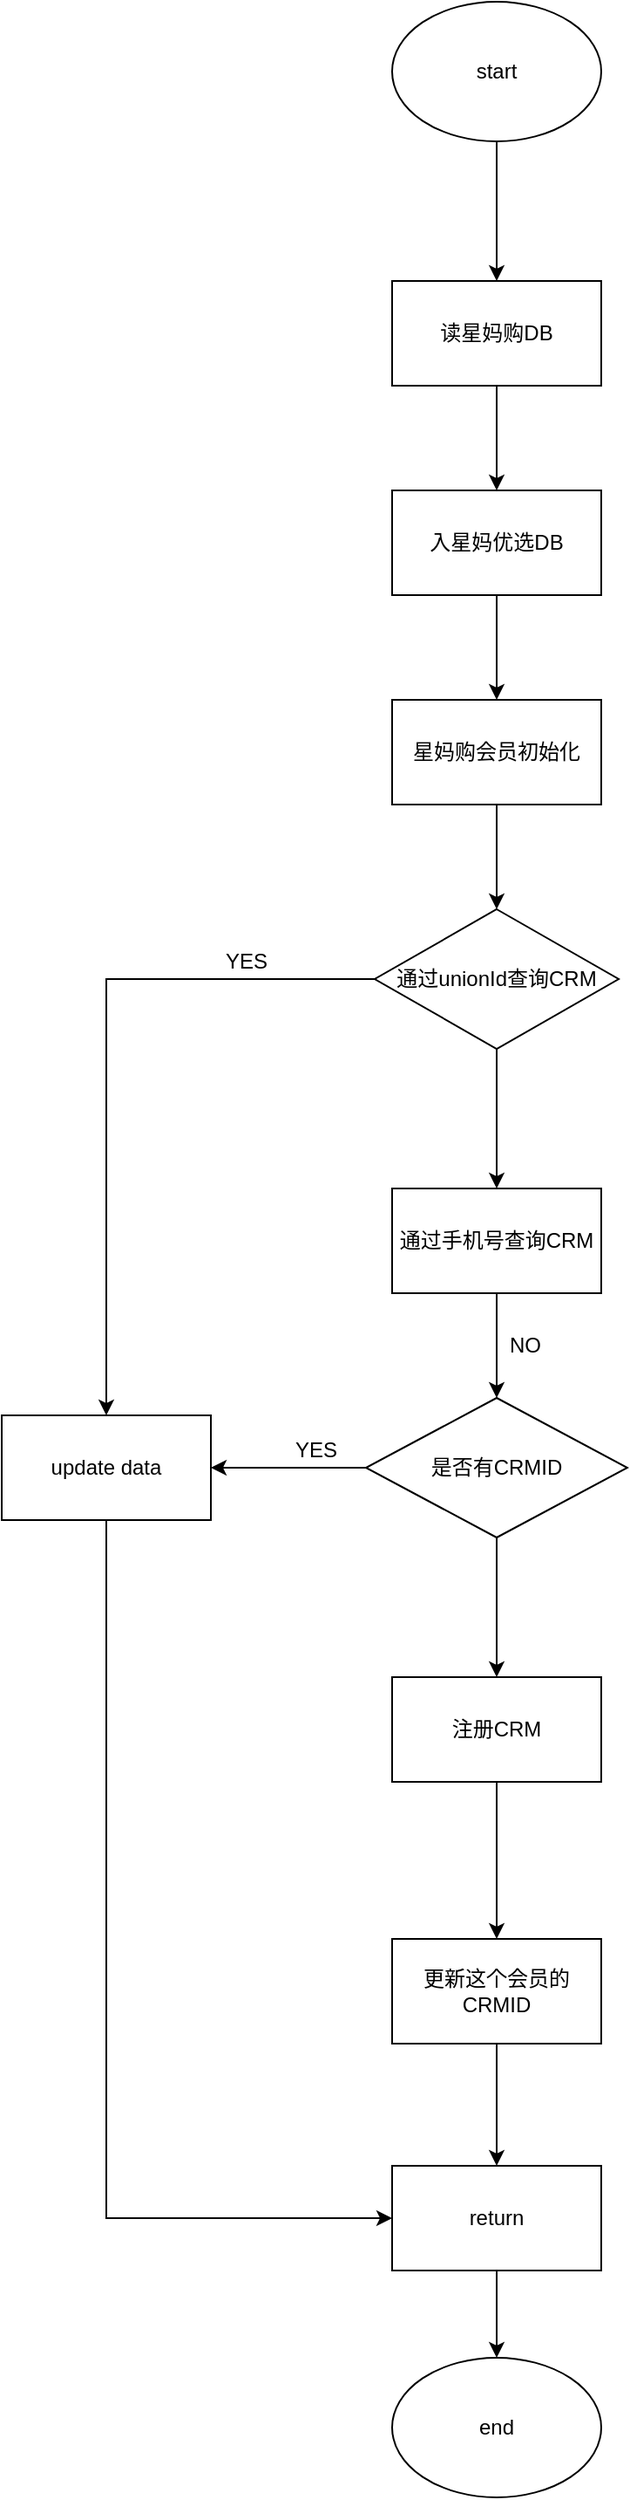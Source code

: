 <mxfile version="14.9.2" type="github">
  <diagram id="mDdXHAHIs53lfc172iaM" name="Page-1">
    <mxGraphModel dx="1662" dy="762" grid="1" gridSize="10" guides="1" tooltips="1" connect="1" arrows="1" fold="1" page="1" pageScale="1" pageWidth="827" pageHeight="1169" math="0" shadow="0">
      <root>
        <mxCell id="0" />
        <mxCell id="1" parent="0" />
        <mxCell id="VLNJXB4j1hIdG1GfbLIF-14" value="" style="edgeStyle=orthogonalEdgeStyle;rounded=0;orthogonalLoop=1;jettySize=auto;html=1;" edge="1" parent="1" source="VLNJXB4j1hIdG1GfbLIF-1" target="VLNJXB4j1hIdG1GfbLIF-2">
          <mxGeometry relative="1" as="geometry" />
        </mxCell>
        <mxCell id="VLNJXB4j1hIdG1GfbLIF-1" value="start" style="ellipse;whiteSpace=wrap;html=1;" vertex="1" parent="1">
          <mxGeometry x="294" y="40" width="120" height="80" as="geometry" />
        </mxCell>
        <mxCell id="VLNJXB4j1hIdG1GfbLIF-15" value="" style="edgeStyle=orthogonalEdgeStyle;rounded=0;orthogonalLoop=1;jettySize=auto;html=1;" edge="1" parent="1" source="VLNJXB4j1hIdG1GfbLIF-2" target="VLNJXB4j1hIdG1GfbLIF-3">
          <mxGeometry relative="1" as="geometry" />
        </mxCell>
        <mxCell id="VLNJXB4j1hIdG1GfbLIF-2" value="读星妈购DB" style="rounded=0;whiteSpace=wrap;html=1;" vertex="1" parent="1">
          <mxGeometry x="294" y="200" width="120" height="60" as="geometry" />
        </mxCell>
        <mxCell id="VLNJXB4j1hIdG1GfbLIF-16" value="" style="edgeStyle=orthogonalEdgeStyle;rounded=0;orthogonalLoop=1;jettySize=auto;html=1;" edge="1" parent="1" source="VLNJXB4j1hIdG1GfbLIF-3" target="VLNJXB4j1hIdG1GfbLIF-4">
          <mxGeometry relative="1" as="geometry" />
        </mxCell>
        <mxCell id="VLNJXB4j1hIdG1GfbLIF-3" value="入星妈优选DB" style="rounded=0;whiteSpace=wrap;html=1;" vertex="1" parent="1">
          <mxGeometry x="294" y="320" width="120" height="60" as="geometry" />
        </mxCell>
        <mxCell id="VLNJXB4j1hIdG1GfbLIF-17" value="" style="edgeStyle=orthogonalEdgeStyle;rounded=0;orthogonalLoop=1;jettySize=auto;html=1;" edge="1" parent="1" source="VLNJXB4j1hIdG1GfbLIF-4" target="VLNJXB4j1hIdG1GfbLIF-6">
          <mxGeometry relative="1" as="geometry" />
        </mxCell>
        <mxCell id="VLNJXB4j1hIdG1GfbLIF-4" value="星妈购会员初始化" style="rounded=0;whiteSpace=wrap;html=1;" vertex="1" parent="1">
          <mxGeometry x="294" y="440" width="120" height="60" as="geometry" />
        </mxCell>
        <mxCell id="VLNJXB4j1hIdG1GfbLIF-18" value="" style="edgeStyle=orthogonalEdgeStyle;rounded=0;orthogonalLoop=1;jettySize=auto;html=1;" edge="1" parent="1" source="VLNJXB4j1hIdG1GfbLIF-6" target="VLNJXB4j1hIdG1GfbLIF-8">
          <mxGeometry relative="1" as="geometry" />
        </mxCell>
        <mxCell id="VLNJXB4j1hIdG1GfbLIF-22" style="edgeStyle=orthogonalEdgeStyle;rounded=0;orthogonalLoop=1;jettySize=auto;html=1;entryX=0.5;entryY=0;entryDx=0;entryDy=0;" edge="1" parent="1" source="VLNJXB4j1hIdG1GfbLIF-6" target="VLNJXB4j1hIdG1GfbLIF-7">
          <mxGeometry relative="1" as="geometry" />
        </mxCell>
        <mxCell id="VLNJXB4j1hIdG1GfbLIF-6" value="通过unionId查询CRM" style="rhombus;whiteSpace=wrap;html=1;" vertex="1" parent="1">
          <mxGeometry x="284" y="560" width="140" height="80" as="geometry" />
        </mxCell>
        <mxCell id="VLNJXB4j1hIdG1GfbLIF-32" style="edgeStyle=orthogonalEdgeStyle;rounded=0;orthogonalLoop=1;jettySize=auto;html=1;entryX=0;entryY=0.5;entryDx=0;entryDy=0;" edge="1" parent="1" source="VLNJXB4j1hIdG1GfbLIF-7" target="VLNJXB4j1hIdG1GfbLIF-28">
          <mxGeometry relative="1" as="geometry">
            <Array as="points">
              <mxPoint x="130" y="1310" />
            </Array>
          </mxGeometry>
        </mxCell>
        <mxCell id="VLNJXB4j1hIdG1GfbLIF-7" value="update data" style="rounded=0;whiteSpace=wrap;html=1;" vertex="1" parent="1">
          <mxGeometry x="70" y="850" width="120" height="60" as="geometry" />
        </mxCell>
        <mxCell id="VLNJXB4j1hIdG1GfbLIF-19" value="" style="edgeStyle=orthogonalEdgeStyle;rounded=0;orthogonalLoop=1;jettySize=auto;html=1;" edge="1" parent="1" source="VLNJXB4j1hIdG1GfbLIF-8" target="VLNJXB4j1hIdG1GfbLIF-10">
          <mxGeometry relative="1" as="geometry" />
        </mxCell>
        <mxCell id="VLNJXB4j1hIdG1GfbLIF-8" value="通过手机号查询CRM" style="rounded=0;whiteSpace=wrap;html=1;" vertex="1" parent="1">
          <mxGeometry x="294" y="720" width="120" height="60" as="geometry" />
        </mxCell>
        <mxCell id="VLNJXB4j1hIdG1GfbLIF-21" value="" style="edgeStyle=orthogonalEdgeStyle;rounded=0;orthogonalLoop=1;jettySize=auto;html=1;" edge="1" parent="1" source="VLNJXB4j1hIdG1GfbLIF-10" target="VLNJXB4j1hIdG1GfbLIF-7">
          <mxGeometry relative="1" as="geometry" />
        </mxCell>
        <mxCell id="VLNJXB4j1hIdG1GfbLIF-25" value="" style="edgeStyle=orthogonalEdgeStyle;rounded=0;orthogonalLoop=1;jettySize=auto;html=1;" edge="1" parent="1" source="VLNJXB4j1hIdG1GfbLIF-10" target="VLNJXB4j1hIdG1GfbLIF-11">
          <mxGeometry relative="1" as="geometry" />
        </mxCell>
        <mxCell id="VLNJXB4j1hIdG1GfbLIF-10" value="是否有CRMID" style="rhombus;whiteSpace=wrap;html=1;" vertex="1" parent="1">
          <mxGeometry x="279" y="840" width="150" height="80" as="geometry" />
        </mxCell>
        <mxCell id="VLNJXB4j1hIdG1GfbLIF-26" value="" style="edgeStyle=orthogonalEdgeStyle;rounded=0;orthogonalLoop=1;jettySize=auto;html=1;" edge="1" parent="1" source="VLNJXB4j1hIdG1GfbLIF-11" target="VLNJXB4j1hIdG1GfbLIF-12">
          <mxGeometry relative="1" as="geometry" />
        </mxCell>
        <mxCell id="VLNJXB4j1hIdG1GfbLIF-11" value="注册CRM" style="rounded=0;whiteSpace=wrap;html=1;" vertex="1" parent="1">
          <mxGeometry x="294" y="1000" width="120" height="60" as="geometry" />
        </mxCell>
        <mxCell id="VLNJXB4j1hIdG1GfbLIF-29" value="" style="edgeStyle=orthogonalEdgeStyle;rounded=0;orthogonalLoop=1;jettySize=auto;html=1;" edge="1" parent="1" source="VLNJXB4j1hIdG1GfbLIF-12" target="VLNJXB4j1hIdG1GfbLIF-28">
          <mxGeometry relative="1" as="geometry" />
        </mxCell>
        <mxCell id="VLNJXB4j1hIdG1GfbLIF-12" value="更新这个会员的CRMID" style="rounded=0;whiteSpace=wrap;html=1;" vertex="1" parent="1">
          <mxGeometry x="294" y="1150" width="120" height="60" as="geometry" />
        </mxCell>
        <mxCell id="VLNJXB4j1hIdG1GfbLIF-13" value="end" style="ellipse;whiteSpace=wrap;html=1;" vertex="1" parent="1">
          <mxGeometry x="294" y="1390" width="120" height="80" as="geometry" />
        </mxCell>
        <mxCell id="VLNJXB4j1hIdG1GfbLIF-20" value="NO" style="text;html=1;align=center;verticalAlign=middle;resizable=0;points=[];autosize=1;strokeColor=none;" vertex="1" parent="1">
          <mxGeometry x="355" y="800" width="30" height="20" as="geometry" />
        </mxCell>
        <mxCell id="VLNJXB4j1hIdG1GfbLIF-23" value="YES" style="text;html=1;align=center;verticalAlign=middle;resizable=0;points=[];autosize=1;strokeColor=none;" vertex="1" parent="1">
          <mxGeometry x="230" y="860" width="40" height="20" as="geometry" />
        </mxCell>
        <mxCell id="VLNJXB4j1hIdG1GfbLIF-24" value="YES" style="text;html=1;align=center;verticalAlign=middle;resizable=0;points=[];autosize=1;strokeColor=none;" vertex="1" parent="1">
          <mxGeometry x="190" y="580" width="40" height="20" as="geometry" />
        </mxCell>
        <mxCell id="VLNJXB4j1hIdG1GfbLIF-31" value="" style="edgeStyle=orthogonalEdgeStyle;rounded=0;orthogonalLoop=1;jettySize=auto;html=1;" edge="1" parent="1" source="VLNJXB4j1hIdG1GfbLIF-28" target="VLNJXB4j1hIdG1GfbLIF-13">
          <mxGeometry relative="1" as="geometry" />
        </mxCell>
        <mxCell id="VLNJXB4j1hIdG1GfbLIF-28" value="return" style="rounded=0;whiteSpace=wrap;html=1;" vertex="1" parent="1">
          <mxGeometry x="294" y="1280" width="120" height="60" as="geometry" />
        </mxCell>
      </root>
    </mxGraphModel>
  </diagram>
</mxfile>

